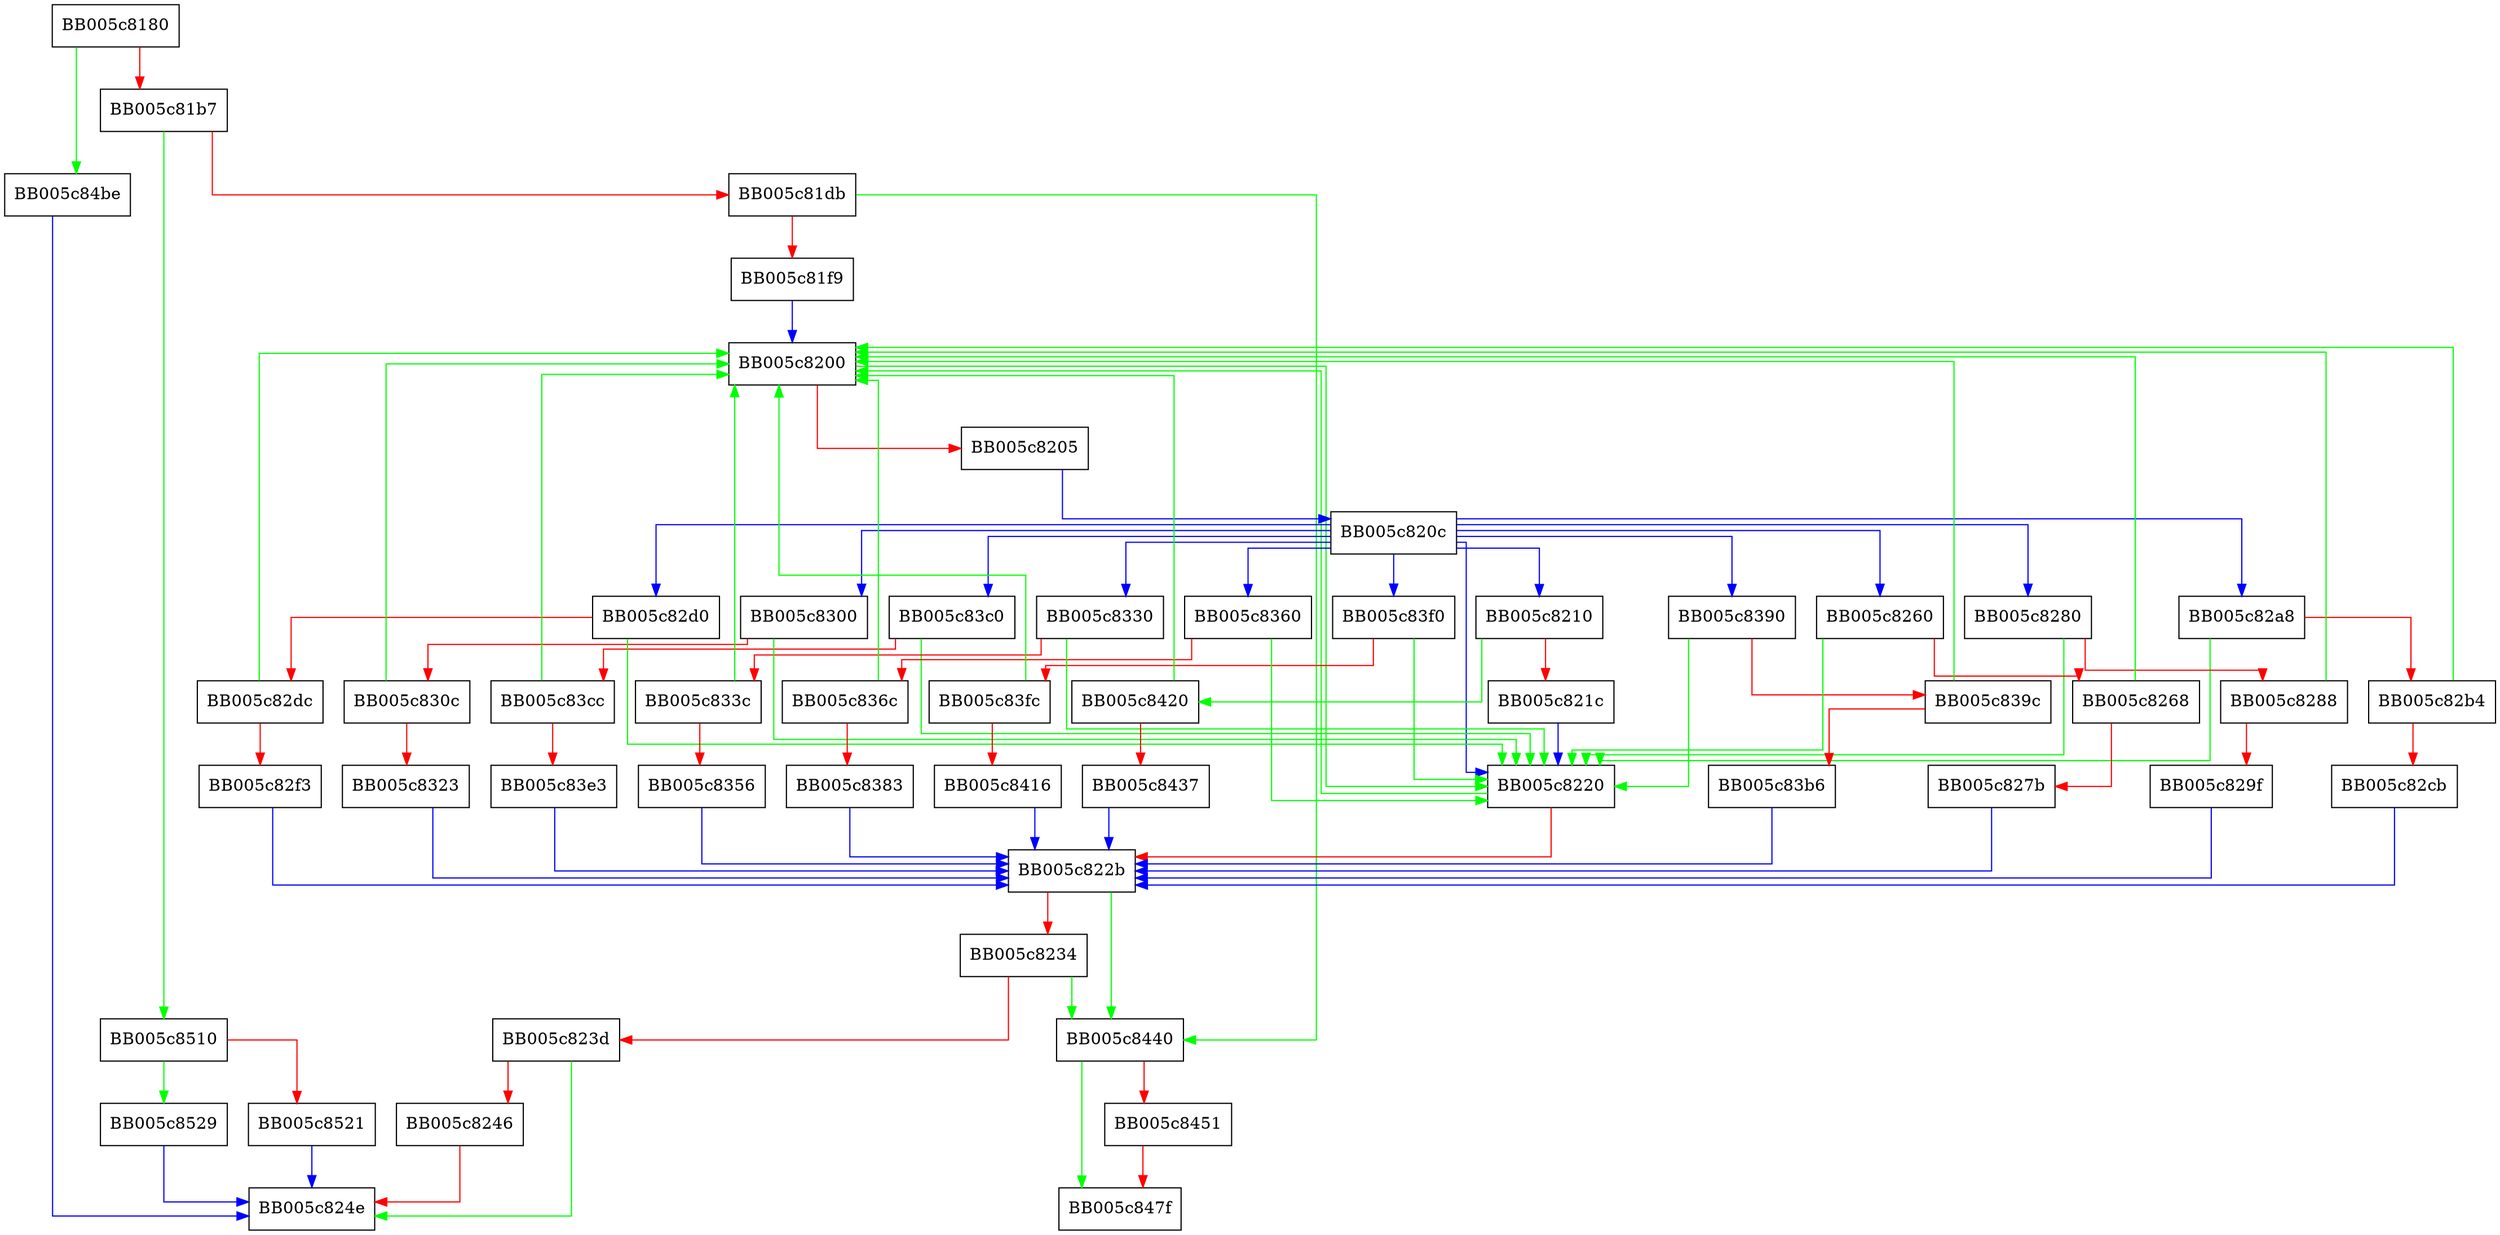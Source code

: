 digraph evp_kdf_from_algorithm {
  node [shape="box"];
  graph [splines=ortho];
  BB005c8180 -> BB005c84be [color="green"];
  BB005c8180 -> BB005c81b7 [color="red"];
  BB005c81b7 -> BB005c8510 [color="green"];
  BB005c81b7 -> BB005c81db [color="red"];
  BB005c81db -> BB005c8440 [color="green"];
  BB005c81db -> BB005c81f9 [color="red"];
  BB005c81f9 -> BB005c8200 [color="blue"];
  BB005c8200 -> BB005c8220 [color="green"];
  BB005c8200 -> BB005c8205 [color="red"];
  BB005c8205 -> BB005c820c [color="blue"];
  BB005c820c -> BB005c8220 [color="blue"];
  BB005c820c -> BB005c83f0 [color="blue"];
  BB005c820c -> BB005c83c0 [color="blue"];
  BB005c820c -> BB005c8390 [color="blue"];
  BB005c820c -> BB005c8360 [color="blue"];
  BB005c820c -> BB005c8330 [color="blue"];
  BB005c820c -> BB005c8300 [color="blue"];
  BB005c820c -> BB005c82d0 [color="blue"];
  BB005c820c -> BB005c82a8 [color="blue"];
  BB005c820c -> BB005c8280 [color="blue"];
  BB005c820c -> BB005c8260 [color="blue"];
  BB005c820c -> BB005c8210 [color="blue"];
  BB005c8210 -> BB005c8420 [color="green"];
  BB005c8210 -> BB005c821c [color="red"];
  BB005c821c -> BB005c8220 [color="blue"];
  BB005c8220 -> BB005c8200 [color="green"];
  BB005c8220 -> BB005c822b [color="red"];
  BB005c822b -> BB005c8440 [color="green"];
  BB005c822b -> BB005c8234 [color="red"];
  BB005c8234 -> BB005c8440 [color="green"];
  BB005c8234 -> BB005c823d [color="red"];
  BB005c823d -> BB005c824e [color="green"];
  BB005c823d -> BB005c8246 [color="red"];
  BB005c8246 -> BB005c824e [color="red"];
  BB005c8260 -> BB005c8220 [color="green"];
  BB005c8260 -> BB005c8268 [color="red"];
  BB005c8268 -> BB005c8200 [color="green"];
  BB005c8268 -> BB005c827b [color="red"];
  BB005c827b -> BB005c822b [color="blue"];
  BB005c8280 -> BB005c8220 [color="green"];
  BB005c8280 -> BB005c8288 [color="red"];
  BB005c8288 -> BB005c8200 [color="green"];
  BB005c8288 -> BB005c829f [color="red"];
  BB005c829f -> BB005c822b [color="blue"];
  BB005c82a8 -> BB005c8220 [color="green"];
  BB005c82a8 -> BB005c82b4 [color="red"];
  BB005c82b4 -> BB005c8200 [color="green"];
  BB005c82b4 -> BB005c82cb [color="red"];
  BB005c82cb -> BB005c822b [color="blue"];
  BB005c82d0 -> BB005c8220 [color="green"];
  BB005c82d0 -> BB005c82dc [color="red"];
  BB005c82dc -> BB005c8200 [color="green"];
  BB005c82dc -> BB005c82f3 [color="red"];
  BB005c82f3 -> BB005c822b [color="blue"];
  BB005c8300 -> BB005c8220 [color="green"];
  BB005c8300 -> BB005c830c [color="red"];
  BB005c830c -> BB005c8200 [color="green"];
  BB005c830c -> BB005c8323 [color="red"];
  BB005c8323 -> BB005c822b [color="blue"];
  BB005c8330 -> BB005c8220 [color="green"];
  BB005c8330 -> BB005c833c [color="red"];
  BB005c833c -> BB005c8200 [color="green"];
  BB005c833c -> BB005c8356 [color="red"];
  BB005c8356 -> BB005c822b [color="blue"];
  BB005c8360 -> BB005c8220 [color="green"];
  BB005c8360 -> BB005c836c [color="red"];
  BB005c836c -> BB005c8200 [color="green"];
  BB005c836c -> BB005c8383 [color="red"];
  BB005c8383 -> BB005c822b [color="blue"];
  BB005c8390 -> BB005c8220 [color="green"];
  BB005c8390 -> BB005c839c [color="red"];
  BB005c839c -> BB005c8200 [color="green"];
  BB005c839c -> BB005c83b6 [color="red"];
  BB005c83b6 -> BB005c822b [color="blue"];
  BB005c83c0 -> BB005c8220 [color="green"];
  BB005c83c0 -> BB005c83cc [color="red"];
  BB005c83cc -> BB005c8200 [color="green"];
  BB005c83cc -> BB005c83e3 [color="red"];
  BB005c83e3 -> BB005c822b [color="blue"];
  BB005c83f0 -> BB005c8220 [color="green"];
  BB005c83f0 -> BB005c83fc [color="red"];
  BB005c83fc -> BB005c8200 [color="green"];
  BB005c83fc -> BB005c8416 [color="red"];
  BB005c8416 -> BB005c822b [color="blue"];
  BB005c8420 -> BB005c8200 [color="green"];
  BB005c8420 -> BB005c8437 [color="red"];
  BB005c8437 -> BB005c822b [color="blue"];
  BB005c8440 -> BB005c847f [color="green"];
  BB005c8440 -> BB005c8451 [color="red"];
  BB005c8451 -> BB005c847f [color="red"];
  BB005c84be -> BB005c824e [color="blue"];
  BB005c8510 -> BB005c8529 [color="green"];
  BB005c8510 -> BB005c8521 [color="red"];
  BB005c8521 -> BB005c824e [color="blue"];
  BB005c8529 -> BB005c824e [color="blue"];
}